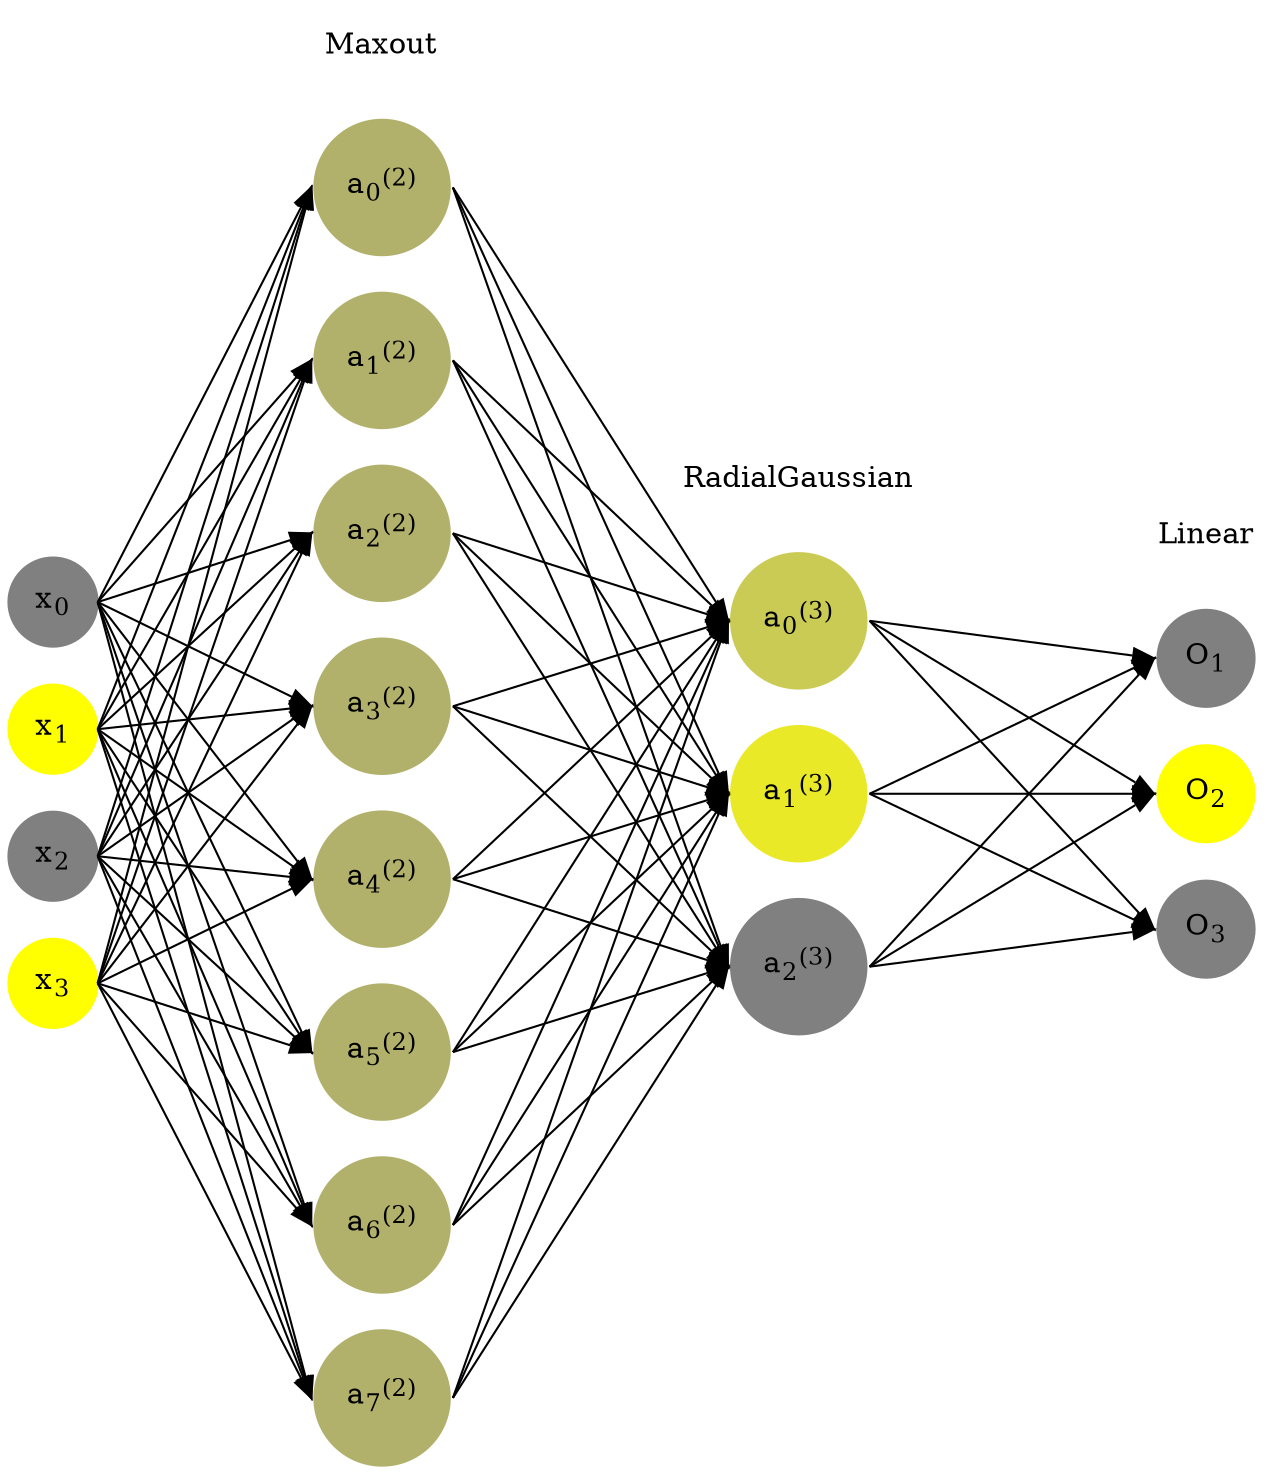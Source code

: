 digraph G {
	rankdir = LR;
	splines=false;
	edge[style=invis];
	ranksep= 1.4;
	{
	node [shape=circle, color="0.1667, 0.0, 0.5", style=filled, fillcolor="0.1667, 0.0, 0.5"];
	x0 [label=<x<sub>0</sub>>];
	}
	{
	node [shape=circle, color="0.1667, 1.0, 1.0", style=filled, fillcolor="0.1667, 1.0, 1.0"];
	x1 [label=<x<sub>1</sub>>];
	}
	{
	node [shape=circle, color="0.1667, 0.0, 0.5", style=filled, fillcolor="0.1667, 0.0, 0.5"];
	x2 [label=<x<sub>2</sub>>];
	}
	{
	node [shape=circle, color="0.1667, 1.0, 1.0", style=filled, fillcolor="0.1667, 1.0, 1.0"];
	x3 [label=<x<sub>3</sub>>];
	}
	{
	node [shape=circle, color="0.1667, 0.390427, 0.695213", style=filled, fillcolor="0.1667, 0.390427, 0.695213"];
	a02 [label=<a<sub>0</sub><sup>(2)</sup>>];
	}
	{
	node [shape=circle, color="0.1667, 0.390427, 0.695213", style=filled, fillcolor="0.1667, 0.390427, 0.695213"];
	a12 [label=<a<sub>1</sub><sup>(2)</sup>>];
	}
	{
	node [shape=circle, color="0.1667, 0.390427, 0.695213", style=filled, fillcolor="0.1667, 0.390427, 0.695213"];
	a22 [label=<a<sub>2</sub><sup>(2)</sup>>];
	}
	{
	node [shape=circle, color="0.1667, 0.390427, 0.695213", style=filled, fillcolor="0.1667, 0.390427, 0.695213"];
	a32 [label=<a<sub>3</sub><sup>(2)</sup>>];
	}
	{
	node [shape=circle, color="0.1667, 0.390427, 0.695213", style=filled, fillcolor="0.1667, 0.390427, 0.695213"];
	a42 [label=<a<sub>4</sub><sup>(2)</sup>>];
	}
	{
	node [shape=circle, color="0.1667, 0.390427, 0.695213", style=filled, fillcolor="0.1667, 0.390427, 0.695213"];
	a52 [label=<a<sub>5</sub><sup>(2)</sup>>];
	}
	{
	node [shape=circle, color="0.1667, 0.390427, 0.695213", style=filled, fillcolor="0.1667, 0.390427, 0.695213"];
	a62 [label=<a<sub>6</sub><sup>(2)</sup>>];
	}
	{
	node [shape=circle, color="0.1667, 0.390427, 0.695213", style=filled, fillcolor="0.1667, 0.390427, 0.695213"];
	a72 [label=<a<sub>7</sub><sup>(2)</sup>>];
	}
	{
	node [shape=circle, color="0.1667, 0.586024, 0.793012", style=filled, fillcolor="0.1667, 0.586024, 0.793012"];
	a03 [label=<a<sub>0</sub><sup>(3)</sup>>];
	}
	{
	node [shape=circle, color="0.1667, 0.826182, 0.913091", style=filled, fillcolor="0.1667, 0.826182, 0.913091"];
	a13 [label=<a<sub>1</sub><sup>(3)</sup>>];
	}
	{
	node [shape=circle, color="0.1667, 0.000001, 0.500001", style=filled, fillcolor="0.1667, 0.000001, 0.500001"];
	a23 [label=<a<sub>2</sub><sup>(3)</sup>>];
	}
	{
	node [shape=circle, color="0.1667, 0.0, 0.5", style=filled, fillcolor="0.1667, 0.0, 0.5"];
	O1 [label=<O<sub>1</sub>>];
	}
	{
	node [shape=circle, color="0.1667, 1.0, 1.0", style=filled, fillcolor="0.1667, 1.0, 1.0"];
	O2 [label=<O<sub>2</sub>>];
	}
	{
	node [shape=circle, color="0.1667, 0.0, 0.5", style=filled, fillcolor="0.1667, 0.0, 0.5"];
	O3 [label=<O<sub>3</sub>>];
	}
	{
	rank=same;
	x0->x1->x2->x3;
	}
	{
	rank=same;
	a02->a12->a22->a32->a42->a52->a62->a72;
	}
	{
	rank=same;
	a03->a13->a23;
	}
	{
	rank=same;
	O1->O2->O3;
	}
	l1 [shape=plaintext,label="Maxout"];
	l1->a02;
	{rank=same; l1;a02};
	l2 [shape=plaintext,label="RadialGaussian"];
	l2->a03;
	{rank=same; l2;a03};
	l3 [shape=plaintext,label="Linear"];
	l3->O1;
	{rank=same; l3;O1};
edge[style=solid, tailport=e, headport=w];
	{x0;x1;x2;x3} -> {a02;a12;a22;a32;a42;a52;a62;a72};
	{a02;a12;a22;a32;a42;a52;a62;a72} -> {a03;a13;a23};
	{a03;a13;a23} -> {O1,O2,O3};
}